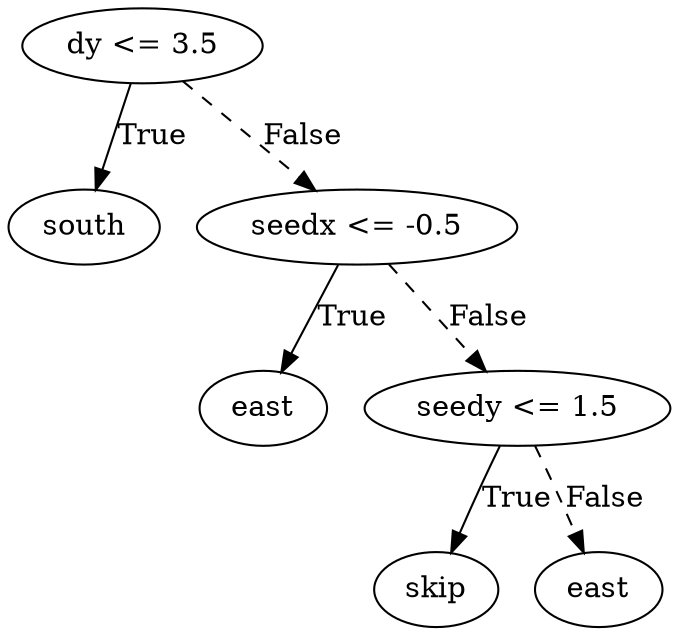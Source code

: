 digraph {
0 [label="dy <= 3.5"];
1 [label="south"];
0 -> 1 [label="True"];
2 [label="seedx <= -0.5"];
3 [label="east"];
2 -> 3 [label="True"];
4 [label="seedy <= 1.5"];
5 [label="skip"];
4 -> 5 [label="True"];
6 [label="east"];
4 -> 6 [style="dashed", label="False"];
2 -> 4 [style="dashed", label="False"];
0 -> 2 [style="dashed", label="False"];

}